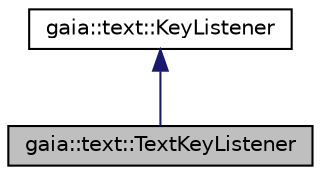 digraph G
{
  edge [fontname="Helvetica",fontsize="10",labelfontname="Helvetica",labelfontsize="10"];
  node [fontname="Helvetica",fontsize="10",shape=record];
  Node1 [label="gaia::text::TextKeyListener",height=0.2,width=0.4,color="black", fillcolor="grey75", style="filled" fontcolor="black"];
  Node2 -> Node1 [dir=back,color="midnightblue",fontsize="10",style="solid",fontname="Helvetica"];
  Node2 [label="gaia::text::KeyListener",height=0.2,width=0.4,color="black", fillcolor="white", style="filled",URL="$d7/d60/classgaia_1_1text_1_1_key_listener.html",tooltip="Interface for converting text key events into edit operations on an Editable class."];
}
